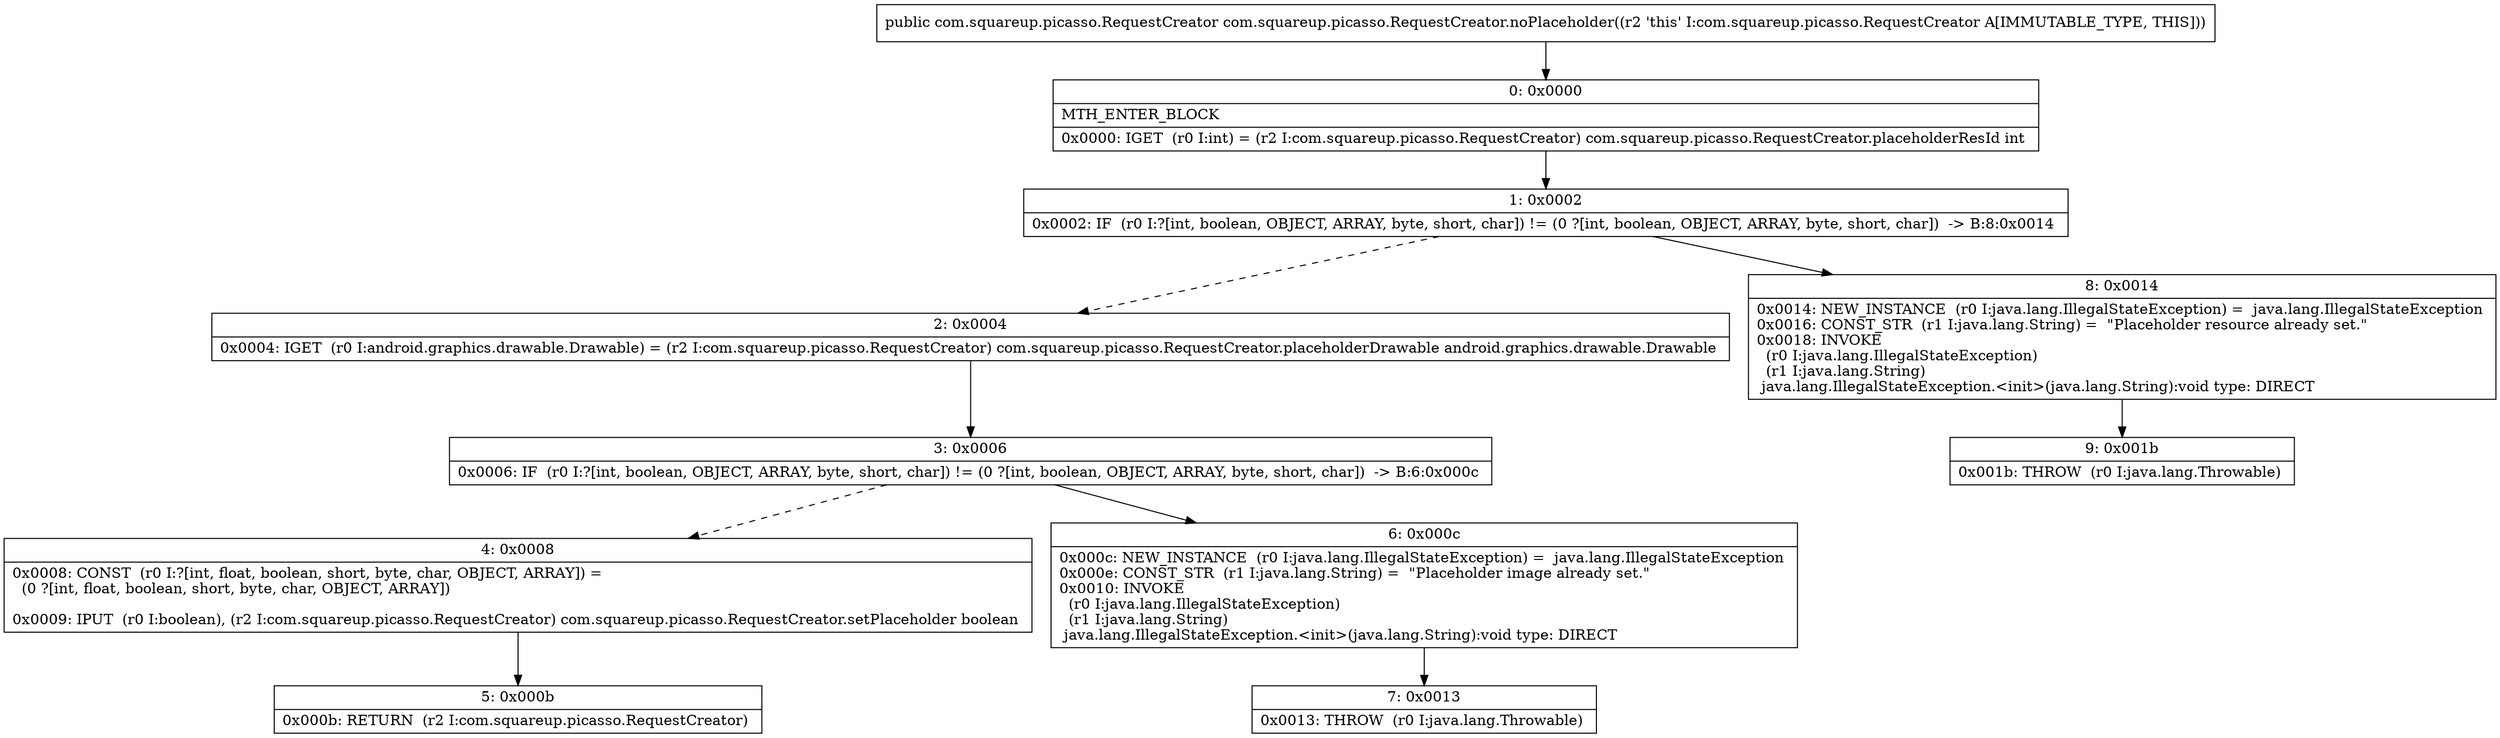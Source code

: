 digraph "CFG forcom.squareup.picasso.RequestCreator.noPlaceholder()Lcom\/squareup\/picasso\/RequestCreator;" {
Node_0 [shape=record,label="{0\:\ 0x0000|MTH_ENTER_BLOCK\l|0x0000: IGET  (r0 I:int) = (r2 I:com.squareup.picasso.RequestCreator) com.squareup.picasso.RequestCreator.placeholderResId int \l}"];
Node_1 [shape=record,label="{1\:\ 0x0002|0x0002: IF  (r0 I:?[int, boolean, OBJECT, ARRAY, byte, short, char]) != (0 ?[int, boolean, OBJECT, ARRAY, byte, short, char])  \-\> B:8:0x0014 \l}"];
Node_2 [shape=record,label="{2\:\ 0x0004|0x0004: IGET  (r0 I:android.graphics.drawable.Drawable) = (r2 I:com.squareup.picasso.RequestCreator) com.squareup.picasso.RequestCreator.placeholderDrawable android.graphics.drawable.Drawable \l}"];
Node_3 [shape=record,label="{3\:\ 0x0006|0x0006: IF  (r0 I:?[int, boolean, OBJECT, ARRAY, byte, short, char]) != (0 ?[int, boolean, OBJECT, ARRAY, byte, short, char])  \-\> B:6:0x000c \l}"];
Node_4 [shape=record,label="{4\:\ 0x0008|0x0008: CONST  (r0 I:?[int, float, boolean, short, byte, char, OBJECT, ARRAY]) = \l  (0 ?[int, float, boolean, short, byte, char, OBJECT, ARRAY])\l \l0x0009: IPUT  (r0 I:boolean), (r2 I:com.squareup.picasso.RequestCreator) com.squareup.picasso.RequestCreator.setPlaceholder boolean \l}"];
Node_5 [shape=record,label="{5\:\ 0x000b|0x000b: RETURN  (r2 I:com.squareup.picasso.RequestCreator) \l}"];
Node_6 [shape=record,label="{6\:\ 0x000c|0x000c: NEW_INSTANCE  (r0 I:java.lang.IllegalStateException) =  java.lang.IllegalStateException \l0x000e: CONST_STR  (r1 I:java.lang.String) =  \"Placeholder image already set.\" \l0x0010: INVOKE  \l  (r0 I:java.lang.IllegalStateException)\l  (r1 I:java.lang.String)\l java.lang.IllegalStateException.\<init\>(java.lang.String):void type: DIRECT \l}"];
Node_7 [shape=record,label="{7\:\ 0x0013|0x0013: THROW  (r0 I:java.lang.Throwable) \l}"];
Node_8 [shape=record,label="{8\:\ 0x0014|0x0014: NEW_INSTANCE  (r0 I:java.lang.IllegalStateException) =  java.lang.IllegalStateException \l0x0016: CONST_STR  (r1 I:java.lang.String) =  \"Placeholder resource already set.\" \l0x0018: INVOKE  \l  (r0 I:java.lang.IllegalStateException)\l  (r1 I:java.lang.String)\l java.lang.IllegalStateException.\<init\>(java.lang.String):void type: DIRECT \l}"];
Node_9 [shape=record,label="{9\:\ 0x001b|0x001b: THROW  (r0 I:java.lang.Throwable) \l}"];
MethodNode[shape=record,label="{public com.squareup.picasso.RequestCreator com.squareup.picasso.RequestCreator.noPlaceholder((r2 'this' I:com.squareup.picasso.RequestCreator A[IMMUTABLE_TYPE, THIS])) }"];
MethodNode -> Node_0;
Node_0 -> Node_1;
Node_1 -> Node_2[style=dashed];
Node_1 -> Node_8;
Node_2 -> Node_3;
Node_3 -> Node_4[style=dashed];
Node_3 -> Node_6;
Node_4 -> Node_5;
Node_6 -> Node_7;
Node_8 -> Node_9;
}

